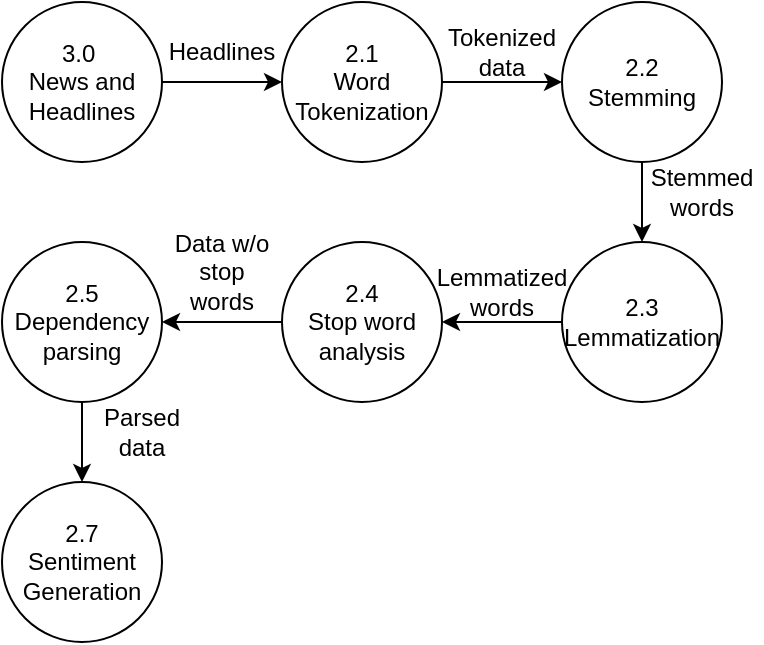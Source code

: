 <mxfile version="22.0.3" type="device">
  <diagram id="AKeManEJpfUcsRqSmMtN" name="Page-1">
    <mxGraphModel dx="1276" dy="606" grid="1" gridSize="10" guides="1" tooltips="1" connect="1" arrows="1" fold="1" page="1" pageScale="1" pageWidth="850" pageHeight="1100" math="0" shadow="0">
      <root>
        <mxCell id="0" />
        <mxCell id="1" parent="0" />
        <mxCell id="YN_EUbYMP-ZZnDFo-E06-1" style="edgeStyle=orthogonalEdgeStyle;rounded=0;orthogonalLoop=1;jettySize=auto;html=1;entryX=0;entryY=0.5;entryDx=0;entryDy=0;" edge="1" parent="1" source="YN_EUbYMP-ZZnDFo-E06-2" target="YN_EUbYMP-ZZnDFo-E06-4">
          <mxGeometry relative="1" as="geometry" />
        </mxCell>
        <mxCell id="YN_EUbYMP-ZZnDFo-E06-2" value="3.0&amp;nbsp;&lt;br&gt;News and Headlines" style="ellipse;whiteSpace=wrap;html=1;aspect=fixed;" vertex="1" parent="1">
          <mxGeometry x="180" y="680" width="80" height="80" as="geometry" />
        </mxCell>
        <mxCell id="YN_EUbYMP-ZZnDFo-E06-3" style="edgeStyle=orthogonalEdgeStyle;rounded=0;orthogonalLoop=1;jettySize=auto;html=1;" edge="1" parent="1" source="YN_EUbYMP-ZZnDFo-E06-4" target="YN_EUbYMP-ZZnDFo-E06-8">
          <mxGeometry relative="1" as="geometry" />
        </mxCell>
        <mxCell id="YN_EUbYMP-ZZnDFo-E06-4" value="2.1&lt;br&gt;Word&lt;br&gt;Tokenization" style="ellipse;whiteSpace=wrap;html=1;aspect=fixed;" vertex="1" parent="1">
          <mxGeometry x="320" y="680" width="80" height="80" as="geometry" />
        </mxCell>
        <mxCell id="YN_EUbYMP-ZZnDFo-E06-5" style="edgeStyle=orthogonalEdgeStyle;rounded=0;orthogonalLoop=1;jettySize=auto;html=1;entryX=1;entryY=0.5;entryDx=0;entryDy=0;" edge="1" parent="1" source="YN_EUbYMP-ZZnDFo-E06-6" target="YN_EUbYMP-ZZnDFo-E06-10">
          <mxGeometry relative="1" as="geometry" />
        </mxCell>
        <mxCell id="YN_EUbYMP-ZZnDFo-E06-6" value="2.3&lt;br&gt;Lemmatization" style="ellipse;whiteSpace=wrap;html=1;aspect=fixed;" vertex="1" parent="1">
          <mxGeometry x="460" y="800" width="80" height="80" as="geometry" />
        </mxCell>
        <mxCell id="YN_EUbYMP-ZZnDFo-E06-7" style="edgeStyle=orthogonalEdgeStyle;rounded=0;orthogonalLoop=1;jettySize=auto;html=1;entryX=0.5;entryY=0;entryDx=0;entryDy=0;" edge="1" parent="1" source="YN_EUbYMP-ZZnDFo-E06-8" target="YN_EUbYMP-ZZnDFo-E06-6">
          <mxGeometry relative="1" as="geometry" />
        </mxCell>
        <mxCell id="YN_EUbYMP-ZZnDFo-E06-8" value="2.2&lt;br&gt;Stemming" style="ellipse;whiteSpace=wrap;html=1;aspect=fixed;" vertex="1" parent="1">
          <mxGeometry x="460" y="680" width="80" height="80" as="geometry" />
        </mxCell>
        <mxCell id="YN_EUbYMP-ZZnDFo-E06-9" style="edgeStyle=orthogonalEdgeStyle;rounded=0;orthogonalLoop=1;jettySize=auto;html=1;entryX=1;entryY=0.5;entryDx=0;entryDy=0;" edge="1" parent="1" source="YN_EUbYMP-ZZnDFo-E06-10" target="YN_EUbYMP-ZZnDFo-E06-12">
          <mxGeometry relative="1" as="geometry" />
        </mxCell>
        <mxCell id="YN_EUbYMP-ZZnDFo-E06-10" value="2.4&lt;br&gt;Stop word analysis" style="ellipse;whiteSpace=wrap;html=1;aspect=fixed;" vertex="1" parent="1">
          <mxGeometry x="320" y="800" width="80" height="80" as="geometry" />
        </mxCell>
        <mxCell id="YN_EUbYMP-ZZnDFo-E06-11" style="edgeStyle=orthogonalEdgeStyle;rounded=0;orthogonalLoop=1;jettySize=auto;html=1;" edge="1" parent="1" source="YN_EUbYMP-ZZnDFo-E06-12">
          <mxGeometry relative="1" as="geometry">
            <mxPoint x="220" y="920" as="targetPoint" />
          </mxGeometry>
        </mxCell>
        <mxCell id="YN_EUbYMP-ZZnDFo-E06-12" value="2.5&lt;br&gt;Dependency parsing" style="ellipse;whiteSpace=wrap;html=1;aspect=fixed;" vertex="1" parent="1">
          <mxGeometry x="180" y="800" width="80" height="80" as="geometry" />
        </mxCell>
        <mxCell id="YN_EUbYMP-ZZnDFo-E06-15" value="2.7&lt;br&gt;Sentiment Generation" style="ellipse;whiteSpace=wrap;html=1;aspect=fixed;" vertex="1" parent="1">
          <mxGeometry x="180" y="920" width="80" height="80" as="geometry" />
        </mxCell>
        <mxCell id="YN_EUbYMP-ZZnDFo-E06-16" value="Headlines" style="text;html=1;strokeColor=none;fillColor=none;align=center;verticalAlign=middle;whiteSpace=wrap;rounded=0;" vertex="1" parent="1">
          <mxGeometry x="260" y="690" width="60" height="30" as="geometry" />
        </mxCell>
        <mxCell id="YN_EUbYMP-ZZnDFo-E06-17" value="Tokenized data" style="text;html=1;strokeColor=none;fillColor=none;align=center;verticalAlign=middle;whiteSpace=wrap;rounded=0;" vertex="1" parent="1">
          <mxGeometry x="400" y="690" width="60" height="30" as="geometry" />
        </mxCell>
        <mxCell id="YN_EUbYMP-ZZnDFo-E06-18" value="Stemmed words" style="text;html=1;strokeColor=none;fillColor=none;align=center;verticalAlign=middle;whiteSpace=wrap;rounded=0;" vertex="1" parent="1">
          <mxGeometry x="500" y="760" width="60" height="30" as="geometry" />
        </mxCell>
        <mxCell id="YN_EUbYMP-ZZnDFo-E06-19" value="Lemmatized&lt;br&gt;words" style="text;html=1;strokeColor=none;fillColor=none;align=center;verticalAlign=middle;whiteSpace=wrap;rounded=0;" vertex="1" parent="1">
          <mxGeometry x="400" y="810" width="60" height="30" as="geometry" />
        </mxCell>
        <mxCell id="YN_EUbYMP-ZZnDFo-E06-21" value="Data w/o stop words" style="text;html=1;strokeColor=none;fillColor=none;align=center;verticalAlign=middle;whiteSpace=wrap;rounded=0;" vertex="1" parent="1">
          <mxGeometry x="260" y="800" width="60" height="30" as="geometry" />
        </mxCell>
        <mxCell id="YN_EUbYMP-ZZnDFo-E06-22" value="Parsed data" style="text;html=1;strokeColor=none;fillColor=none;align=center;verticalAlign=middle;whiteSpace=wrap;rounded=0;" vertex="1" parent="1">
          <mxGeometry x="220" y="880" width="60" height="30" as="geometry" />
        </mxCell>
      </root>
    </mxGraphModel>
  </diagram>
</mxfile>
